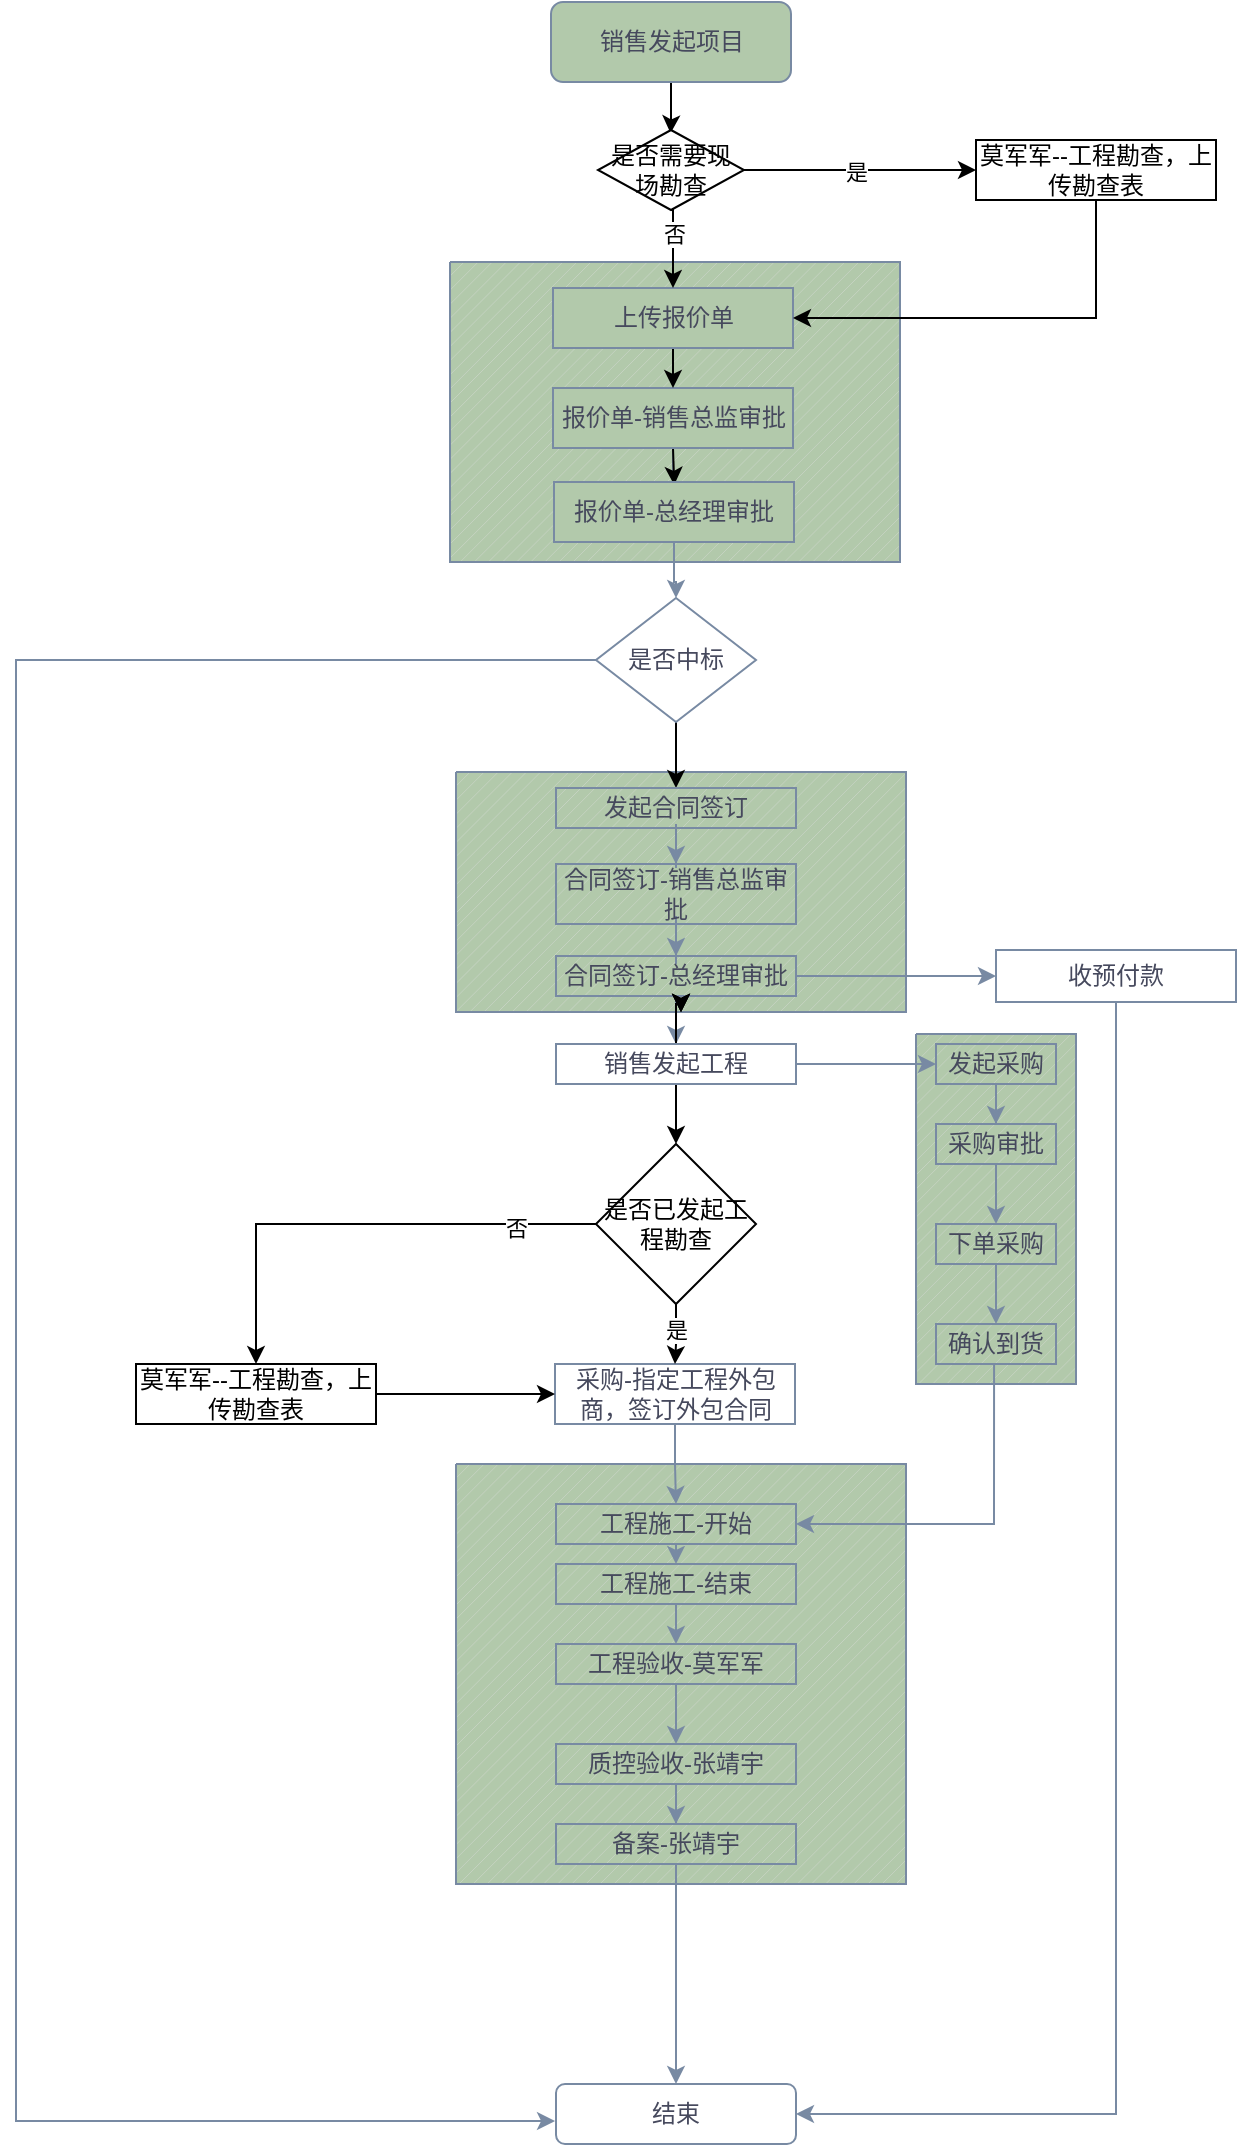 <mxfile version="14.9.5" type="github">
  <diagram id="C5RBs43oDa-KdzZeNtuy" name="Page-1">
    <mxGraphModel dx="1718" dy="2104" grid="1" gridSize="10" guides="1" tooltips="1" connect="1" arrows="1" fold="1" page="1" pageScale="1" pageWidth="827" pageHeight="1169" math="0" shadow="0">
      <root>
        <mxCell id="WIyWlLk6GJQsqaUBKTNV-0" />
        <mxCell id="WIyWlLk6GJQsqaUBKTNV-1" parent="WIyWlLk6GJQsqaUBKTNV-0" />
        <mxCell id="aGjLEU1FE01erFLO_7JB-48" value="" style="verticalLabelPosition=bottom;verticalAlign=top;html=1;shape=mxgraph.basic.patternFillRect;fillStyle=diag;step=5;fillStrokeWidth=0.2;fillStrokeColor=#dddddd;fillColor=#B2C9AB;strokeColor=#788AA3;fontColor=#46495D;" parent="WIyWlLk6GJQsqaUBKTNV-1" vertex="1">
          <mxGeometry x="540" y="476" width="80" height="175" as="geometry" />
        </mxCell>
        <mxCell id="aGjLEU1FE01erFLO_7JB-39" value="" style="verticalLabelPosition=bottom;verticalAlign=top;html=1;shape=mxgraph.basic.patternFillRect;fillStyle=diag;step=5;fillStrokeWidth=0.2;fillStrokeColor=#dddddd;fillColor=#B2C9AB;strokeColor=#788AA3;fontColor=#46495D;" parent="WIyWlLk6GJQsqaUBKTNV-1" vertex="1">
          <mxGeometry x="310" y="691" width="225" height="210" as="geometry" />
        </mxCell>
        <mxCell id="aGjLEU1FE01erFLO_7JB-15" value="" style="verticalLabelPosition=bottom;verticalAlign=top;html=1;shape=mxgraph.basic.patternFillRect;fillStyle=diag;step=5;fillStrokeWidth=0.2;fillStrokeColor=#dddddd;fillColor=#B2C9AB;strokeColor=#788AA3;fontColor=#46495D;" parent="WIyWlLk6GJQsqaUBKTNV-1" vertex="1">
          <mxGeometry x="310" y="345" width="225" height="120" as="geometry" />
        </mxCell>
        <mxCell id="aGjLEU1FE01erFLO_7JB-3" value="" style="verticalLabelPosition=bottom;verticalAlign=top;html=1;shape=mxgraph.basic.patternFillRect;fillStyle=diag;step=5;fillStrokeWidth=0.2;fillStrokeColor=#dddddd;fillColor=#B2C9AB;strokeColor=#788AA3;fontColor=#46495D;textDirection=ltr;" parent="WIyWlLk6GJQsqaUBKTNV-1" vertex="1">
          <mxGeometry x="307" y="90" width="225" height="150" as="geometry" />
        </mxCell>
        <mxCell id="uLQz29HRp2gs9wNnbRIG-22" style="edgeStyle=orthogonalEdgeStyle;rounded=0;orthogonalLoop=1;jettySize=auto;html=1;entryX=0.497;entryY=0.041;entryDx=0;entryDy=0;entryPerimeter=0;" edge="1" parent="WIyWlLk6GJQsqaUBKTNV-1" source="WIyWlLk6GJQsqaUBKTNV-3" target="uLQz29HRp2gs9wNnbRIG-18">
          <mxGeometry relative="1" as="geometry" />
        </mxCell>
        <mxCell id="WIyWlLk6GJQsqaUBKTNV-3" value="销售发起项目" style="rounded=1;whiteSpace=wrap;html=1;fontSize=12;glass=0;strokeWidth=1;shadow=0;fillColor=#B2C9AB;strokeColor=#788AA3;fontColor=#46495D;" parent="WIyWlLk6GJQsqaUBKTNV-1" vertex="1">
          <mxGeometry x="357.5" y="-40" width="120" height="40" as="geometry" />
        </mxCell>
        <mxCell id="aGjLEU1FE01erFLO_7JB-2" value="" style="edgeStyle=orthogonalEdgeStyle;rounded=0;orthogonalLoop=1;jettySize=auto;html=1;strokeColor=#788AA3;fontColor=#46495D;" parent="WIyWlLk6GJQsqaUBKTNV-1" source="aGjLEU1FE01erFLO_7JB-0" target="aGjLEU1FE01erFLO_7JB-1" edge="1">
          <mxGeometry relative="1" as="geometry" />
        </mxCell>
        <mxCell id="uLQz29HRp2gs9wNnbRIG-14" style="edgeStyle=orthogonalEdgeStyle;rounded=0;orthogonalLoop=1;jettySize=auto;html=1;exitX=0.5;exitY=1;exitDx=0;exitDy=0;entryX=0.501;entryY=0.048;entryDx=0;entryDy=0;entryPerimeter=0;" edge="1" parent="WIyWlLk6GJQsqaUBKTNV-1" source="aGjLEU1FE01erFLO_7JB-0" target="aGjLEU1FE01erFLO_7JB-1">
          <mxGeometry relative="1" as="geometry" />
        </mxCell>
        <mxCell id="aGjLEU1FE01erFLO_7JB-0" value="报价单-销售总监审批" style="rounded=0;whiteSpace=wrap;html=1;fillColor=#B2C9AB;strokeColor=#788AA3;fontColor=#46495D;" parent="WIyWlLk6GJQsqaUBKTNV-1" vertex="1">
          <mxGeometry x="358.5" y="153" width="120" height="30" as="geometry" />
        </mxCell>
        <mxCell id="aGjLEU1FE01erFLO_7JB-5" value="" style="edgeStyle=orthogonalEdgeStyle;rounded=0;orthogonalLoop=1;jettySize=auto;html=1;entryX=0.5;entryY=0;entryDx=0;entryDy=0;strokeColor=#788AA3;fontColor=#46495D;" parent="WIyWlLk6GJQsqaUBKTNV-1" source="aGjLEU1FE01erFLO_7JB-1" target="aGjLEU1FE01erFLO_7JB-6" edge="1">
          <mxGeometry relative="1" as="geometry">
            <mxPoint x="420" y="245" as="targetPoint" />
          </mxGeometry>
        </mxCell>
        <mxCell id="aGjLEU1FE01erFLO_7JB-1" value="报价单-总经理审批" style="whiteSpace=wrap;html=1;rounded=0;fillColor=#B2C9AB;strokeColor=#788AA3;fontColor=#46495D;" parent="WIyWlLk6GJQsqaUBKTNV-1" vertex="1">
          <mxGeometry x="359" y="200" width="120" height="30" as="geometry" />
        </mxCell>
        <mxCell id="aGjLEU1FE01erFLO_7JB-8" style="edgeStyle=orthogonalEdgeStyle;rounded=0;orthogonalLoop=1;jettySize=auto;html=1;entryX=-0.004;entryY=0.617;entryDx=0;entryDy=0;entryPerimeter=0;strokeColor=#788AA3;fontColor=#46495D;exitX=0;exitY=0.5;exitDx=0;exitDy=0;" parent="WIyWlLk6GJQsqaUBKTNV-1" source="aGjLEU1FE01erFLO_7JB-6" target="aGjLEU1FE01erFLO_7JB-7" edge="1">
          <mxGeometry relative="1" as="geometry">
            <Array as="points">
              <mxPoint x="90" y="289" />
              <mxPoint x="90" y="1020" />
            </Array>
          </mxGeometry>
        </mxCell>
        <mxCell id="uLQz29HRp2gs9wNnbRIG-29" style="edgeStyle=orthogonalEdgeStyle;rounded=0;orthogonalLoop=1;jettySize=auto;html=1;" edge="1" parent="WIyWlLk6GJQsqaUBKTNV-1" source="aGjLEU1FE01erFLO_7JB-6" target="aGjLEU1FE01erFLO_7JB-9">
          <mxGeometry relative="1" as="geometry" />
        </mxCell>
        <mxCell id="aGjLEU1FE01erFLO_7JB-6" value="是否中标" style="rhombus;whiteSpace=wrap;html=1;fillColor=none;strokeColor=#788AA3;fontColor=#46495D;" parent="WIyWlLk6GJQsqaUBKTNV-1" vertex="1">
          <mxGeometry x="380" y="258" width="80" height="62" as="geometry" />
        </mxCell>
        <mxCell id="aGjLEU1FE01erFLO_7JB-7" value="结束" style="rounded=1;whiteSpace=wrap;html=1;fillColor=none;strokeColor=#788AA3;fontColor=#46495D;" parent="WIyWlLk6GJQsqaUBKTNV-1" vertex="1">
          <mxGeometry x="360" y="1001" width="120" height="30" as="geometry" />
        </mxCell>
        <mxCell id="aGjLEU1FE01erFLO_7JB-12" value="" style="edgeStyle=orthogonalEdgeStyle;rounded=0;orthogonalLoop=1;jettySize=auto;html=1;strokeColor=#788AA3;fontColor=#46495D;" parent="WIyWlLk6GJQsqaUBKTNV-1" source="aGjLEU1FE01erFLO_7JB-9" target="aGjLEU1FE01erFLO_7JB-11" edge="1">
          <mxGeometry relative="1" as="geometry" />
        </mxCell>
        <mxCell id="aGjLEU1FE01erFLO_7JB-9" value="发起合同签订" style="whiteSpace=wrap;html=1;fillColor=none;strokeColor=#788AA3;fontColor=#46495D;" parent="WIyWlLk6GJQsqaUBKTNV-1" vertex="1">
          <mxGeometry x="360" y="353" width="120" height="20" as="geometry" />
        </mxCell>
        <mxCell id="aGjLEU1FE01erFLO_7JB-14" value="" style="edgeStyle=orthogonalEdgeStyle;rounded=0;orthogonalLoop=1;jettySize=auto;html=1;strokeColor=#788AA3;fontColor=#46495D;" parent="WIyWlLk6GJQsqaUBKTNV-1" source="aGjLEU1FE01erFLO_7JB-11" target="aGjLEU1FE01erFLO_7JB-13" edge="1">
          <mxGeometry relative="1" as="geometry" />
        </mxCell>
        <mxCell id="aGjLEU1FE01erFLO_7JB-11" value="合同签订-销售总监审批" style="whiteSpace=wrap;html=1;fillColor=none;strokeColor=#788AA3;fontColor=#46495D;" parent="WIyWlLk6GJQsqaUBKTNV-1" vertex="1">
          <mxGeometry x="360" y="391" width="120" height="30" as="geometry" />
        </mxCell>
        <mxCell id="aGjLEU1FE01erFLO_7JB-17" value="" style="edgeStyle=orthogonalEdgeStyle;rounded=0;orthogonalLoop=1;jettySize=auto;html=1;strokeColor=#788AA3;fontColor=#46495D;" parent="WIyWlLk6GJQsqaUBKTNV-1" source="aGjLEU1FE01erFLO_7JB-13" target="aGjLEU1FE01erFLO_7JB-16" edge="1">
          <mxGeometry relative="1" as="geometry" />
        </mxCell>
        <mxCell id="aGjLEU1FE01erFLO_7JB-20" value="" style="edgeStyle=orthogonalEdgeStyle;rounded=0;orthogonalLoop=1;jettySize=auto;html=1;strokeColor=#788AA3;fontColor=#46495D;" parent="WIyWlLk6GJQsqaUBKTNV-1" source="aGjLEU1FE01erFLO_7JB-13" target="aGjLEU1FE01erFLO_7JB-19" edge="1">
          <mxGeometry relative="1" as="geometry" />
        </mxCell>
        <mxCell id="aGjLEU1FE01erFLO_7JB-13" value="合同签订-总经理审批" style="whiteSpace=wrap;html=1;fillColor=none;strokeColor=#788AA3;fontColor=#46495D;" parent="WIyWlLk6GJQsqaUBKTNV-1" vertex="1">
          <mxGeometry x="360" y="437" width="120" height="20" as="geometry" />
        </mxCell>
        <mxCell id="aGjLEU1FE01erFLO_7JB-18" style="edgeStyle=orthogonalEdgeStyle;rounded=0;orthogonalLoop=1;jettySize=auto;html=1;entryX=1;entryY=0.5;entryDx=0;entryDy=0;strokeColor=#788AA3;fontColor=#46495D;" parent="WIyWlLk6GJQsqaUBKTNV-1" source="aGjLEU1FE01erFLO_7JB-16" target="aGjLEU1FE01erFLO_7JB-7" edge="1">
          <mxGeometry relative="1" as="geometry">
            <Array as="points">
              <mxPoint x="640" y="1016" />
            </Array>
          </mxGeometry>
        </mxCell>
        <mxCell id="aGjLEU1FE01erFLO_7JB-16" value="收预付款" style="whiteSpace=wrap;html=1;fillColor=none;strokeColor=#788AA3;fontColor=#46495D;" parent="WIyWlLk6GJQsqaUBKTNV-1" vertex="1">
          <mxGeometry x="580" y="434" width="120" height="26" as="geometry" />
        </mxCell>
        <mxCell id="aGjLEU1FE01erFLO_7JB-25" value="" style="edgeStyle=orthogonalEdgeStyle;rounded=0;orthogonalLoop=1;jettySize=auto;html=1;entryX=0;entryY=0.5;entryDx=0;entryDy=0;strokeColor=#788AA3;fontColor=#46495D;" parent="WIyWlLk6GJQsqaUBKTNV-1" source="aGjLEU1FE01erFLO_7JB-19" target="aGjLEU1FE01erFLO_7JB-26" edge="1">
          <mxGeometry relative="1" as="geometry">
            <mxPoint x="580" y="521" as="targetPoint" />
            <Array as="points">
              <mxPoint x="520" y="491" />
              <mxPoint x="520" y="491" />
            </Array>
          </mxGeometry>
        </mxCell>
        <mxCell id="uLQz29HRp2gs9wNnbRIG-0" value="" style="edgeStyle=orthogonalEdgeStyle;rounded=0;orthogonalLoop=1;jettySize=auto;html=1;" edge="1" parent="WIyWlLk6GJQsqaUBKTNV-1" source="aGjLEU1FE01erFLO_7JB-19" target="aGjLEU1FE01erFLO_7JB-15">
          <mxGeometry relative="1" as="geometry" />
        </mxCell>
        <mxCell id="uLQz29HRp2gs9wNnbRIG-1" value="" style="edgeStyle=orthogonalEdgeStyle;rounded=0;orthogonalLoop=1;jettySize=auto;html=1;" edge="1" parent="WIyWlLk6GJQsqaUBKTNV-1" source="aGjLEU1FE01erFLO_7JB-19" target="aGjLEU1FE01erFLO_7JB-15">
          <mxGeometry relative="1" as="geometry" />
        </mxCell>
        <mxCell id="uLQz29HRp2gs9wNnbRIG-2" value="" style="edgeStyle=orthogonalEdgeStyle;rounded=0;orthogonalLoop=1;jettySize=auto;html=1;" edge="1" parent="WIyWlLk6GJQsqaUBKTNV-1" source="aGjLEU1FE01erFLO_7JB-19" target="aGjLEU1FE01erFLO_7JB-15">
          <mxGeometry relative="1" as="geometry" />
        </mxCell>
        <mxCell id="uLQz29HRp2gs9wNnbRIG-3" value="" style="edgeStyle=orthogonalEdgeStyle;rounded=0;orthogonalLoop=1;jettySize=auto;html=1;" edge="1" parent="WIyWlLk6GJQsqaUBKTNV-1" source="aGjLEU1FE01erFLO_7JB-19" target="aGjLEU1FE01erFLO_7JB-15">
          <mxGeometry relative="1" as="geometry" />
        </mxCell>
        <mxCell id="uLQz29HRp2gs9wNnbRIG-7" style="edgeStyle=orthogonalEdgeStyle;rounded=0;orthogonalLoop=1;jettySize=auto;html=1;exitX=0.5;exitY=1;exitDx=0;exitDy=0;entryX=0.5;entryY=0;entryDx=0;entryDy=0;" edge="1" parent="WIyWlLk6GJQsqaUBKTNV-1" source="aGjLEU1FE01erFLO_7JB-19" target="uLQz29HRp2gs9wNnbRIG-6">
          <mxGeometry relative="1" as="geometry">
            <mxPoint x="420" y="521" as="targetPoint" />
          </mxGeometry>
        </mxCell>
        <mxCell id="aGjLEU1FE01erFLO_7JB-19" value="销售发起工程" style="whiteSpace=wrap;html=1;fillColor=none;strokeColor=#788AA3;fontColor=#46495D;" parent="WIyWlLk6GJQsqaUBKTNV-1" vertex="1">
          <mxGeometry x="360" y="481" width="120" height="20" as="geometry" />
        </mxCell>
        <mxCell id="aGjLEU1FE01erFLO_7JB-24" value="" style="edgeStyle=orthogonalEdgeStyle;rounded=0;orthogonalLoop=1;jettySize=auto;html=1;strokeColor=#788AA3;fontColor=#46495D;" parent="WIyWlLk6GJQsqaUBKTNV-1" source="aGjLEU1FE01erFLO_7JB-21" target="aGjLEU1FE01erFLO_7JB-23" edge="1">
          <mxGeometry relative="1" as="geometry" />
        </mxCell>
        <mxCell id="aGjLEU1FE01erFLO_7JB-21" value="采购-指定工程外包商，签订外包合同" style="whiteSpace=wrap;html=1;fillColor=none;strokeColor=#788AA3;fontColor=#46495D;" parent="WIyWlLk6GJQsqaUBKTNV-1" vertex="1">
          <mxGeometry x="359.5" y="641" width="120" height="30" as="geometry" />
        </mxCell>
        <mxCell id="aGjLEU1FE01erFLO_7JB-30" style="edgeStyle=orthogonalEdgeStyle;rounded=0;orthogonalLoop=1;jettySize=auto;html=1;exitX=0.5;exitY=1;exitDx=0;exitDy=0;strokeColor=#788AA3;fontColor=#46495D;" parent="WIyWlLk6GJQsqaUBKTNV-1" source="aGjLEU1FE01erFLO_7JB-37" target="aGjLEU1FE01erFLO_7JB-7" edge="1">
          <mxGeometry relative="1" as="geometry">
            <mxPoint x="410" y="801" as="sourcePoint" />
          </mxGeometry>
        </mxCell>
        <mxCell id="aGjLEU1FE01erFLO_7JB-32" style="edgeStyle=orthogonalEdgeStyle;rounded=0;orthogonalLoop=1;jettySize=auto;html=1;exitX=0.5;exitY=1;exitDx=0;exitDy=0;entryX=0.5;entryY=0;entryDx=0;entryDy=0;strokeColor=#788AA3;fontColor=#46495D;" parent="WIyWlLk6GJQsqaUBKTNV-1" source="aGjLEU1FE01erFLO_7JB-23" target="aGjLEU1FE01erFLO_7JB-31" edge="1">
          <mxGeometry relative="1" as="geometry" />
        </mxCell>
        <mxCell id="aGjLEU1FE01erFLO_7JB-23" value="工程施工-开始" style="whiteSpace=wrap;html=1;fillColor=none;strokeColor=#788AA3;fontColor=#46495D;" parent="WIyWlLk6GJQsqaUBKTNV-1" vertex="1">
          <mxGeometry x="360" y="711" width="120" height="20" as="geometry" />
        </mxCell>
        <mxCell id="aGjLEU1FE01erFLO_7JB-42" value="" style="edgeStyle=orthogonalEdgeStyle;rounded=0;orthogonalLoop=1;jettySize=auto;html=1;strokeColor=#788AA3;fontColor=#46495D;" parent="WIyWlLk6GJQsqaUBKTNV-1" source="aGjLEU1FE01erFLO_7JB-26" target="aGjLEU1FE01erFLO_7JB-41" edge="1">
          <mxGeometry relative="1" as="geometry" />
        </mxCell>
        <mxCell id="aGjLEU1FE01erFLO_7JB-26" value="发起采购" style="whiteSpace=wrap;html=1;fillColor=none;strokeColor=#788AA3;fontColor=#46495D;" parent="WIyWlLk6GJQsqaUBKTNV-1" vertex="1">
          <mxGeometry x="550" y="481" width="60" height="20" as="geometry" />
        </mxCell>
        <mxCell id="aGjLEU1FE01erFLO_7JB-34" style="edgeStyle=orthogonalEdgeStyle;rounded=0;orthogonalLoop=1;jettySize=auto;html=1;exitX=0.5;exitY=1;exitDx=0;exitDy=0;entryX=0.5;entryY=0;entryDx=0;entryDy=0;strokeColor=#788AA3;fontColor=#46495D;" parent="WIyWlLk6GJQsqaUBKTNV-1" source="aGjLEU1FE01erFLO_7JB-31" target="aGjLEU1FE01erFLO_7JB-33" edge="1">
          <mxGeometry relative="1" as="geometry" />
        </mxCell>
        <mxCell id="aGjLEU1FE01erFLO_7JB-31" value="工程施工-结束" style="whiteSpace=wrap;html=1;fillColor=none;strokeColor=#788AA3;fontColor=#46495D;" parent="WIyWlLk6GJQsqaUBKTNV-1" vertex="1">
          <mxGeometry x="360" y="741" width="120" height="20" as="geometry" />
        </mxCell>
        <mxCell id="aGjLEU1FE01erFLO_7JB-36" value="" style="edgeStyle=orthogonalEdgeStyle;rounded=0;orthogonalLoop=1;jettySize=auto;html=1;strokeColor=#788AA3;fontColor=#46495D;" parent="WIyWlLk6GJQsqaUBKTNV-1" source="aGjLEU1FE01erFLO_7JB-33" target="aGjLEU1FE01erFLO_7JB-35" edge="1">
          <mxGeometry relative="1" as="geometry" />
        </mxCell>
        <mxCell id="aGjLEU1FE01erFLO_7JB-33" value="工程验收-莫军军" style="whiteSpace=wrap;html=1;fillColor=none;strokeColor=#788AA3;fontColor=#46495D;" parent="WIyWlLk6GJQsqaUBKTNV-1" vertex="1">
          <mxGeometry x="360" y="781" width="120" height="20" as="geometry" />
        </mxCell>
        <mxCell id="aGjLEU1FE01erFLO_7JB-38" value="" style="edgeStyle=orthogonalEdgeStyle;rounded=0;orthogonalLoop=1;jettySize=auto;html=1;strokeColor=#788AA3;fontColor=#46495D;" parent="WIyWlLk6GJQsqaUBKTNV-1" source="aGjLEU1FE01erFLO_7JB-35" target="aGjLEU1FE01erFLO_7JB-37" edge="1">
          <mxGeometry relative="1" as="geometry" />
        </mxCell>
        <mxCell id="aGjLEU1FE01erFLO_7JB-35" value="质控验收-张靖宇" style="whiteSpace=wrap;html=1;fillColor=none;strokeColor=#788AA3;fontColor=#46495D;" parent="WIyWlLk6GJQsqaUBKTNV-1" vertex="1">
          <mxGeometry x="360" y="831" width="120" height="20" as="geometry" />
        </mxCell>
        <mxCell id="aGjLEU1FE01erFLO_7JB-37" value="备案-张靖宇" style="whiteSpace=wrap;html=1;fillColor=none;strokeColor=#788AA3;fontColor=#46495D;" parent="WIyWlLk6GJQsqaUBKTNV-1" vertex="1">
          <mxGeometry x="360" y="871" width="120" height="20" as="geometry" />
        </mxCell>
        <mxCell id="aGjLEU1FE01erFLO_7JB-44" value="" style="edgeStyle=orthogonalEdgeStyle;rounded=0;orthogonalLoop=1;jettySize=auto;html=1;strokeColor=#788AA3;fontColor=#46495D;" parent="WIyWlLk6GJQsqaUBKTNV-1" source="aGjLEU1FE01erFLO_7JB-41" target="aGjLEU1FE01erFLO_7JB-43" edge="1">
          <mxGeometry relative="1" as="geometry" />
        </mxCell>
        <mxCell id="aGjLEU1FE01erFLO_7JB-41" value="采购审批" style="whiteSpace=wrap;html=1;fillColor=none;strokeColor=#788AA3;fontColor=#46495D;" parent="WIyWlLk6GJQsqaUBKTNV-1" vertex="1">
          <mxGeometry x="550" y="521" width="60" height="20" as="geometry" />
        </mxCell>
        <mxCell id="aGjLEU1FE01erFLO_7JB-46" value="" style="edgeStyle=orthogonalEdgeStyle;rounded=0;orthogonalLoop=1;jettySize=auto;html=1;strokeColor=#788AA3;fontColor=#46495D;" parent="WIyWlLk6GJQsqaUBKTNV-1" source="aGjLEU1FE01erFLO_7JB-43" target="aGjLEU1FE01erFLO_7JB-45" edge="1">
          <mxGeometry relative="1" as="geometry" />
        </mxCell>
        <mxCell id="aGjLEU1FE01erFLO_7JB-43" value="下单采购" style="whiteSpace=wrap;html=1;fillColor=none;strokeColor=#788AA3;fontColor=#46495D;" parent="WIyWlLk6GJQsqaUBKTNV-1" vertex="1">
          <mxGeometry x="550" y="571" width="60" height="20" as="geometry" />
        </mxCell>
        <mxCell id="aGjLEU1FE01erFLO_7JB-47" style="edgeStyle=orthogonalEdgeStyle;rounded=0;orthogonalLoop=1;jettySize=auto;html=1;exitX=0.488;exitY=0.943;exitDx=0;exitDy=0;entryX=1;entryY=0.5;entryDx=0;entryDy=0;exitPerimeter=0;strokeColor=#788AA3;fontColor=#46495D;" parent="WIyWlLk6GJQsqaUBKTNV-1" source="aGjLEU1FE01erFLO_7JB-48" target="aGjLEU1FE01erFLO_7JB-23" edge="1">
          <mxGeometry relative="1" as="geometry">
            <Array as="points">
              <mxPoint x="579" y="721" />
            </Array>
          </mxGeometry>
        </mxCell>
        <mxCell id="aGjLEU1FE01erFLO_7JB-45" value="确认到货" style="whiteSpace=wrap;html=1;fillColor=none;strokeColor=#788AA3;fontColor=#46495D;" parent="WIyWlLk6GJQsqaUBKTNV-1" vertex="1">
          <mxGeometry x="550" y="621" width="60" height="20" as="geometry" />
        </mxCell>
        <mxCell id="uLQz29HRp2gs9wNnbRIG-8" style="edgeStyle=orthogonalEdgeStyle;rounded=0;orthogonalLoop=1;jettySize=auto;html=1;entryX=0.5;entryY=0;entryDx=0;entryDy=0;" edge="1" parent="WIyWlLk6GJQsqaUBKTNV-1" source="uLQz29HRp2gs9wNnbRIG-6" target="uLQz29HRp2gs9wNnbRIG-9">
          <mxGeometry relative="1" as="geometry">
            <mxPoint x="180" y="611" as="targetPoint" />
          </mxGeometry>
        </mxCell>
        <mxCell id="uLQz29HRp2gs9wNnbRIG-23" value="否" style="edgeLabel;html=1;align=center;verticalAlign=middle;resizable=0;points=[];" vertex="1" connectable="0" parent="uLQz29HRp2gs9wNnbRIG-8">
          <mxGeometry x="-0.662" y="2" relative="1" as="geometry">
            <mxPoint as="offset" />
          </mxGeometry>
        </mxCell>
        <mxCell id="uLQz29HRp2gs9wNnbRIG-11" style="edgeStyle=orthogonalEdgeStyle;rounded=0;orthogonalLoop=1;jettySize=auto;html=1;exitX=0.5;exitY=1;exitDx=0;exitDy=0;" edge="1" parent="WIyWlLk6GJQsqaUBKTNV-1" source="uLQz29HRp2gs9wNnbRIG-6" target="aGjLEU1FE01erFLO_7JB-21">
          <mxGeometry relative="1" as="geometry" />
        </mxCell>
        <mxCell id="uLQz29HRp2gs9wNnbRIG-24" value="是" style="edgeLabel;html=1;align=center;verticalAlign=middle;resizable=0;points=[];" vertex="1" connectable="0" parent="uLQz29HRp2gs9wNnbRIG-11">
          <mxGeometry x="-0.167" relative="1" as="geometry">
            <mxPoint as="offset" />
          </mxGeometry>
        </mxCell>
        <mxCell id="uLQz29HRp2gs9wNnbRIG-6" value="是否已发起工程勘查" style="rhombus;whiteSpace=wrap;html=1;" vertex="1" parent="WIyWlLk6GJQsqaUBKTNV-1">
          <mxGeometry x="380" y="531" width="80" height="80" as="geometry" />
        </mxCell>
        <mxCell id="uLQz29HRp2gs9wNnbRIG-10" style="edgeStyle=orthogonalEdgeStyle;rounded=0;orthogonalLoop=1;jettySize=auto;html=1;entryX=0;entryY=0.5;entryDx=0;entryDy=0;" edge="1" parent="WIyWlLk6GJQsqaUBKTNV-1" source="uLQz29HRp2gs9wNnbRIG-9" target="aGjLEU1FE01erFLO_7JB-21">
          <mxGeometry relative="1" as="geometry" />
        </mxCell>
        <mxCell id="uLQz29HRp2gs9wNnbRIG-9" value="莫军军--工程勘查，上传勘查表" style="rounded=0;whiteSpace=wrap;html=1;" vertex="1" parent="WIyWlLk6GJQsqaUBKTNV-1">
          <mxGeometry x="150" y="641" width="120" height="30" as="geometry" />
        </mxCell>
        <mxCell id="uLQz29HRp2gs9wNnbRIG-13" style="edgeStyle=orthogonalEdgeStyle;rounded=0;orthogonalLoop=1;jettySize=auto;html=1;entryX=0.494;entryY=0.005;entryDx=0;entryDy=0;entryPerimeter=0;" edge="1" parent="WIyWlLk6GJQsqaUBKTNV-1" source="uLQz29HRp2gs9wNnbRIG-12" target="aGjLEU1FE01erFLO_7JB-0">
          <mxGeometry relative="1" as="geometry">
            <mxPoint x="420.5" y="160" as="targetPoint" />
            <Array as="points">
              <mxPoint x="418" y="153" />
              <mxPoint x="418" y="153" />
            </Array>
          </mxGeometry>
        </mxCell>
        <mxCell id="uLQz29HRp2gs9wNnbRIG-12" value="上传报价单" style="rounded=0;whiteSpace=wrap;html=1;fillColor=#B2C9AB;strokeColor=#788AA3;fontColor=#46495D;" vertex="1" parent="WIyWlLk6GJQsqaUBKTNV-1">
          <mxGeometry x="358.5" y="103" width="120" height="30" as="geometry" />
        </mxCell>
        <mxCell id="uLQz29HRp2gs9wNnbRIG-19" value="" style="edgeStyle=orthogonalEdgeStyle;rounded=0;orthogonalLoop=1;jettySize=auto;html=1;entryX=0;entryY=0.5;entryDx=0;entryDy=0;" edge="1" parent="WIyWlLk6GJQsqaUBKTNV-1" source="uLQz29HRp2gs9wNnbRIG-18" target="uLQz29HRp2gs9wNnbRIG-26">
          <mxGeometry relative="1" as="geometry">
            <mxPoint x="590" y="44" as="targetPoint" />
          </mxGeometry>
        </mxCell>
        <mxCell id="uLQz29HRp2gs9wNnbRIG-20" value="是" style="edgeLabel;html=1;align=center;verticalAlign=middle;resizable=0;points=[];" vertex="1" connectable="0" parent="uLQz29HRp2gs9wNnbRIG-19">
          <mxGeometry x="-0.035" y="-1" relative="1" as="geometry">
            <mxPoint as="offset" />
          </mxGeometry>
        </mxCell>
        <mxCell id="uLQz29HRp2gs9wNnbRIG-21" style="edgeStyle=orthogonalEdgeStyle;rounded=0;orthogonalLoop=1;jettySize=auto;html=1;exitX=0.5;exitY=1;exitDx=0;exitDy=0;entryX=0.5;entryY=0;entryDx=0;entryDy=0;" edge="1" parent="WIyWlLk6GJQsqaUBKTNV-1" source="uLQz29HRp2gs9wNnbRIG-18" target="uLQz29HRp2gs9wNnbRIG-12">
          <mxGeometry relative="1" as="geometry" />
        </mxCell>
        <mxCell id="uLQz29HRp2gs9wNnbRIG-25" value="否" style="edgeLabel;html=1;align=center;verticalAlign=middle;resizable=0;points=[];" vertex="1" connectable="0" parent="uLQz29HRp2gs9wNnbRIG-21">
          <mxGeometry x="-0.371" relative="1" as="geometry">
            <mxPoint as="offset" />
          </mxGeometry>
        </mxCell>
        <mxCell id="uLQz29HRp2gs9wNnbRIG-18" value="是否需要现场勘查" style="rhombus;whiteSpace=wrap;html=1;" vertex="1" parent="WIyWlLk6GJQsqaUBKTNV-1">
          <mxGeometry x="381" y="24" width="73" height="40" as="geometry" />
        </mxCell>
        <mxCell id="uLQz29HRp2gs9wNnbRIG-27" style="edgeStyle=orthogonalEdgeStyle;rounded=0;orthogonalLoop=1;jettySize=auto;html=1;entryX=1;entryY=0.5;entryDx=0;entryDy=0;" edge="1" parent="WIyWlLk6GJQsqaUBKTNV-1" source="uLQz29HRp2gs9wNnbRIG-26" target="uLQz29HRp2gs9wNnbRIG-12">
          <mxGeometry relative="1" as="geometry">
            <mxPoint x="620.0" y="130" as="targetPoint" />
            <Array as="points">
              <mxPoint x="630" y="118" />
            </Array>
          </mxGeometry>
        </mxCell>
        <mxCell id="uLQz29HRp2gs9wNnbRIG-26" value="莫军军--工程勘查，上传勘查表" style="rounded=0;whiteSpace=wrap;html=1;" vertex="1" parent="WIyWlLk6GJQsqaUBKTNV-1">
          <mxGeometry x="570" y="29" width="120" height="30" as="geometry" />
        </mxCell>
      </root>
    </mxGraphModel>
  </diagram>
</mxfile>
